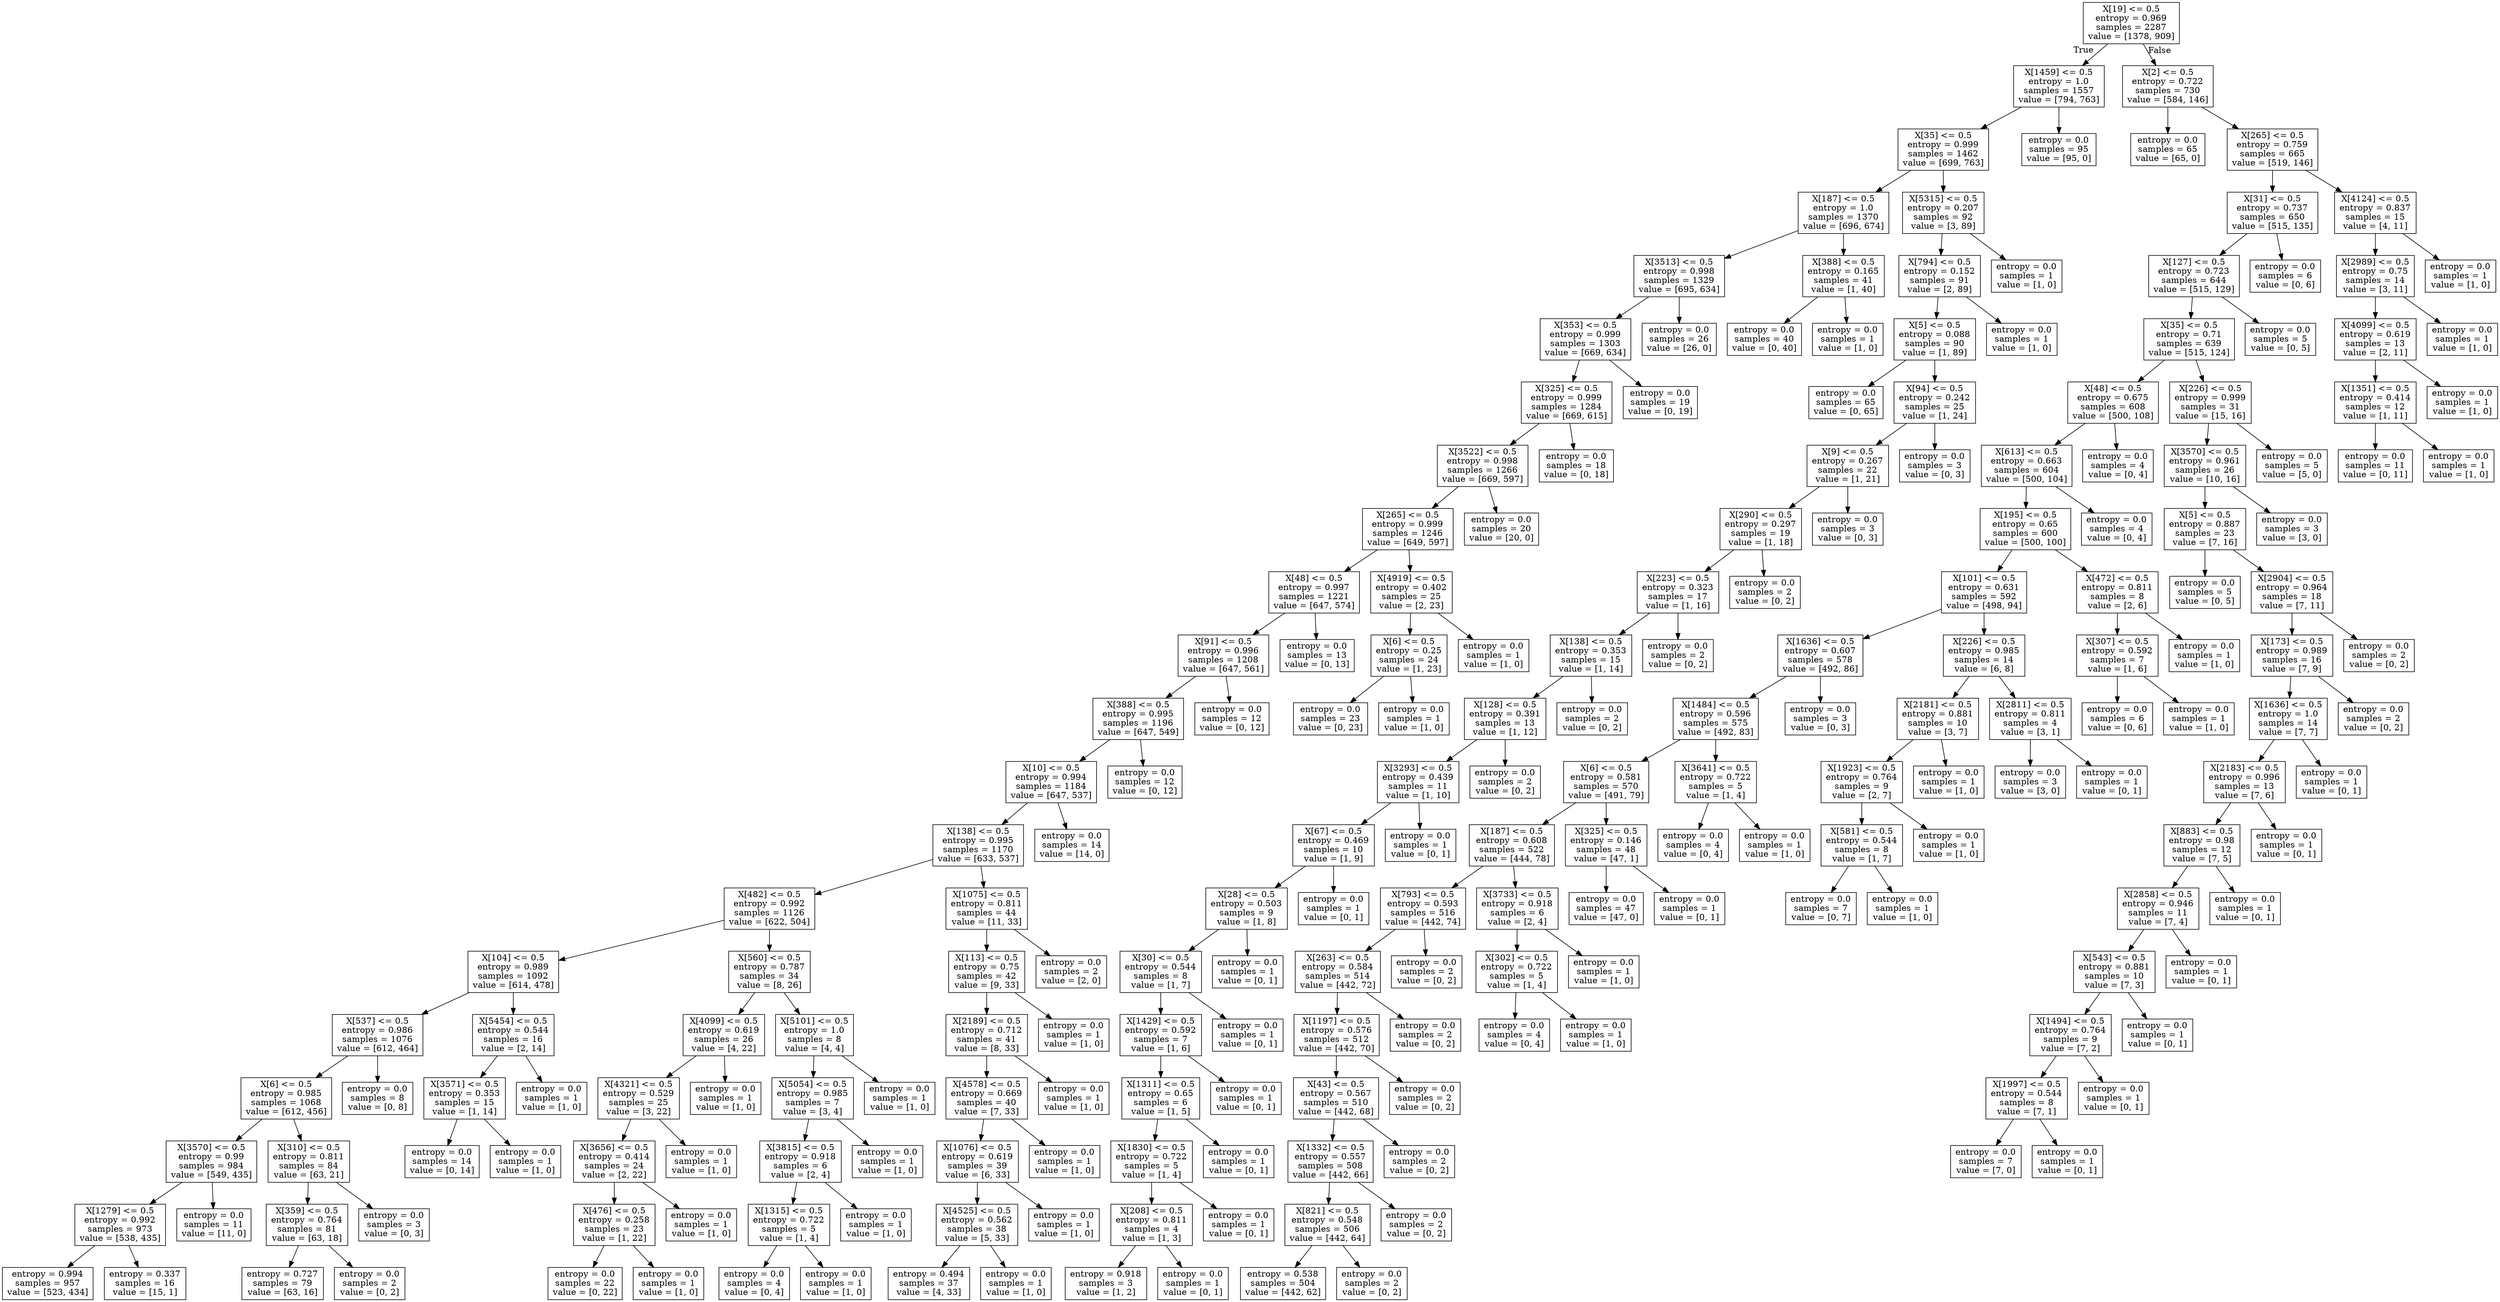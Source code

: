 digraph Tree {
node [shape=box] ;
0 [label="X[19] <= 0.5\nentropy = 0.969\nsamples = 2287\nvalue = [1378, 909]"] ;
1 [label="X[1459] <= 0.5\nentropy = 1.0\nsamples = 1557\nvalue = [794, 763]"] ;
0 -> 1 [labeldistance=2.5, labelangle=45, headlabel="True"] ;
2 [label="X[35] <= 0.5\nentropy = 0.999\nsamples = 1462\nvalue = [699, 763]"] ;
1 -> 2 ;
3 [label="X[187] <= 0.5\nentropy = 1.0\nsamples = 1370\nvalue = [696, 674]"] ;
2 -> 3 ;
4 [label="X[3513] <= 0.5\nentropy = 0.998\nsamples = 1329\nvalue = [695, 634]"] ;
3 -> 4 ;
5 [label="X[353] <= 0.5\nentropy = 0.999\nsamples = 1303\nvalue = [669, 634]"] ;
4 -> 5 ;
6 [label="X[325] <= 0.5\nentropy = 0.999\nsamples = 1284\nvalue = [669, 615]"] ;
5 -> 6 ;
7 [label="X[3522] <= 0.5\nentropy = 0.998\nsamples = 1266\nvalue = [669, 597]"] ;
6 -> 7 ;
8 [label="X[265] <= 0.5\nentropy = 0.999\nsamples = 1246\nvalue = [649, 597]"] ;
7 -> 8 ;
9 [label="X[48] <= 0.5\nentropy = 0.997\nsamples = 1221\nvalue = [647, 574]"] ;
8 -> 9 ;
10 [label="X[91] <= 0.5\nentropy = 0.996\nsamples = 1208\nvalue = [647, 561]"] ;
9 -> 10 ;
11 [label="X[388] <= 0.5\nentropy = 0.995\nsamples = 1196\nvalue = [647, 549]"] ;
10 -> 11 ;
12 [label="X[10] <= 0.5\nentropy = 0.994\nsamples = 1184\nvalue = [647, 537]"] ;
11 -> 12 ;
13 [label="X[138] <= 0.5\nentropy = 0.995\nsamples = 1170\nvalue = [633, 537]"] ;
12 -> 13 ;
14 [label="X[482] <= 0.5\nentropy = 0.992\nsamples = 1126\nvalue = [622, 504]"] ;
13 -> 14 ;
15 [label="X[104] <= 0.5\nentropy = 0.989\nsamples = 1092\nvalue = [614, 478]"] ;
14 -> 15 ;
16 [label="X[537] <= 0.5\nentropy = 0.986\nsamples = 1076\nvalue = [612, 464]"] ;
15 -> 16 ;
17 [label="X[6] <= 0.5\nentropy = 0.985\nsamples = 1068\nvalue = [612, 456]"] ;
16 -> 17 ;
18 [label="X[3570] <= 0.5\nentropy = 0.99\nsamples = 984\nvalue = [549, 435]"] ;
17 -> 18 ;
19 [label="X[1279] <= 0.5\nentropy = 0.992\nsamples = 973\nvalue = [538, 435]"] ;
18 -> 19 ;
20 [label="entropy = 0.994\nsamples = 957\nvalue = [523, 434]"] ;
19 -> 20 ;
21 [label="entropy = 0.337\nsamples = 16\nvalue = [15, 1]"] ;
19 -> 21 ;
22 [label="entropy = 0.0\nsamples = 11\nvalue = [11, 0]"] ;
18 -> 22 ;
23 [label="X[310] <= 0.5\nentropy = 0.811\nsamples = 84\nvalue = [63, 21]"] ;
17 -> 23 ;
24 [label="X[359] <= 0.5\nentropy = 0.764\nsamples = 81\nvalue = [63, 18]"] ;
23 -> 24 ;
25 [label="entropy = 0.727\nsamples = 79\nvalue = [63, 16]"] ;
24 -> 25 ;
26 [label="entropy = 0.0\nsamples = 2\nvalue = [0, 2]"] ;
24 -> 26 ;
27 [label="entropy = 0.0\nsamples = 3\nvalue = [0, 3]"] ;
23 -> 27 ;
28 [label="entropy = 0.0\nsamples = 8\nvalue = [0, 8]"] ;
16 -> 28 ;
29 [label="X[5454] <= 0.5\nentropy = 0.544\nsamples = 16\nvalue = [2, 14]"] ;
15 -> 29 ;
30 [label="X[3571] <= 0.5\nentropy = 0.353\nsamples = 15\nvalue = [1, 14]"] ;
29 -> 30 ;
31 [label="entropy = 0.0\nsamples = 14\nvalue = [0, 14]"] ;
30 -> 31 ;
32 [label="entropy = 0.0\nsamples = 1\nvalue = [1, 0]"] ;
30 -> 32 ;
33 [label="entropy = 0.0\nsamples = 1\nvalue = [1, 0]"] ;
29 -> 33 ;
34 [label="X[560] <= 0.5\nentropy = 0.787\nsamples = 34\nvalue = [8, 26]"] ;
14 -> 34 ;
35 [label="X[4099] <= 0.5\nentropy = 0.619\nsamples = 26\nvalue = [4, 22]"] ;
34 -> 35 ;
36 [label="X[4321] <= 0.5\nentropy = 0.529\nsamples = 25\nvalue = [3, 22]"] ;
35 -> 36 ;
37 [label="X[3656] <= 0.5\nentropy = 0.414\nsamples = 24\nvalue = [2, 22]"] ;
36 -> 37 ;
38 [label="X[476] <= 0.5\nentropy = 0.258\nsamples = 23\nvalue = [1, 22]"] ;
37 -> 38 ;
39 [label="entropy = 0.0\nsamples = 22\nvalue = [0, 22]"] ;
38 -> 39 ;
40 [label="entropy = 0.0\nsamples = 1\nvalue = [1, 0]"] ;
38 -> 40 ;
41 [label="entropy = 0.0\nsamples = 1\nvalue = [1, 0]"] ;
37 -> 41 ;
42 [label="entropy = 0.0\nsamples = 1\nvalue = [1, 0]"] ;
36 -> 42 ;
43 [label="entropy = 0.0\nsamples = 1\nvalue = [1, 0]"] ;
35 -> 43 ;
44 [label="X[5101] <= 0.5\nentropy = 1.0\nsamples = 8\nvalue = [4, 4]"] ;
34 -> 44 ;
45 [label="X[5054] <= 0.5\nentropy = 0.985\nsamples = 7\nvalue = [3, 4]"] ;
44 -> 45 ;
46 [label="X[3815] <= 0.5\nentropy = 0.918\nsamples = 6\nvalue = [2, 4]"] ;
45 -> 46 ;
47 [label="X[1315] <= 0.5\nentropy = 0.722\nsamples = 5\nvalue = [1, 4]"] ;
46 -> 47 ;
48 [label="entropy = 0.0\nsamples = 4\nvalue = [0, 4]"] ;
47 -> 48 ;
49 [label="entropy = 0.0\nsamples = 1\nvalue = [1, 0]"] ;
47 -> 49 ;
50 [label="entropy = 0.0\nsamples = 1\nvalue = [1, 0]"] ;
46 -> 50 ;
51 [label="entropy = 0.0\nsamples = 1\nvalue = [1, 0]"] ;
45 -> 51 ;
52 [label="entropy = 0.0\nsamples = 1\nvalue = [1, 0]"] ;
44 -> 52 ;
53 [label="X[1075] <= 0.5\nentropy = 0.811\nsamples = 44\nvalue = [11, 33]"] ;
13 -> 53 ;
54 [label="X[113] <= 0.5\nentropy = 0.75\nsamples = 42\nvalue = [9, 33]"] ;
53 -> 54 ;
55 [label="X[2189] <= 0.5\nentropy = 0.712\nsamples = 41\nvalue = [8, 33]"] ;
54 -> 55 ;
56 [label="X[4578] <= 0.5\nentropy = 0.669\nsamples = 40\nvalue = [7, 33]"] ;
55 -> 56 ;
57 [label="X[1076] <= 0.5\nentropy = 0.619\nsamples = 39\nvalue = [6, 33]"] ;
56 -> 57 ;
58 [label="X[4525] <= 0.5\nentropy = 0.562\nsamples = 38\nvalue = [5, 33]"] ;
57 -> 58 ;
59 [label="entropy = 0.494\nsamples = 37\nvalue = [4, 33]"] ;
58 -> 59 ;
60 [label="entropy = 0.0\nsamples = 1\nvalue = [1, 0]"] ;
58 -> 60 ;
61 [label="entropy = 0.0\nsamples = 1\nvalue = [1, 0]"] ;
57 -> 61 ;
62 [label="entropy = 0.0\nsamples = 1\nvalue = [1, 0]"] ;
56 -> 62 ;
63 [label="entropy = 0.0\nsamples = 1\nvalue = [1, 0]"] ;
55 -> 63 ;
64 [label="entropy = 0.0\nsamples = 1\nvalue = [1, 0]"] ;
54 -> 64 ;
65 [label="entropy = 0.0\nsamples = 2\nvalue = [2, 0]"] ;
53 -> 65 ;
66 [label="entropy = 0.0\nsamples = 14\nvalue = [14, 0]"] ;
12 -> 66 ;
67 [label="entropy = 0.0\nsamples = 12\nvalue = [0, 12]"] ;
11 -> 67 ;
68 [label="entropy = 0.0\nsamples = 12\nvalue = [0, 12]"] ;
10 -> 68 ;
69 [label="entropy = 0.0\nsamples = 13\nvalue = [0, 13]"] ;
9 -> 69 ;
70 [label="X[4919] <= 0.5\nentropy = 0.402\nsamples = 25\nvalue = [2, 23]"] ;
8 -> 70 ;
71 [label="X[6] <= 0.5\nentropy = 0.25\nsamples = 24\nvalue = [1, 23]"] ;
70 -> 71 ;
72 [label="entropy = 0.0\nsamples = 23\nvalue = [0, 23]"] ;
71 -> 72 ;
73 [label="entropy = 0.0\nsamples = 1\nvalue = [1, 0]"] ;
71 -> 73 ;
74 [label="entropy = 0.0\nsamples = 1\nvalue = [1, 0]"] ;
70 -> 74 ;
75 [label="entropy = 0.0\nsamples = 20\nvalue = [20, 0]"] ;
7 -> 75 ;
76 [label="entropy = 0.0\nsamples = 18\nvalue = [0, 18]"] ;
6 -> 76 ;
77 [label="entropy = 0.0\nsamples = 19\nvalue = [0, 19]"] ;
5 -> 77 ;
78 [label="entropy = 0.0\nsamples = 26\nvalue = [26, 0]"] ;
4 -> 78 ;
79 [label="X[388] <= 0.5\nentropy = 0.165\nsamples = 41\nvalue = [1, 40]"] ;
3 -> 79 ;
80 [label="entropy = 0.0\nsamples = 40\nvalue = [0, 40]"] ;
79 -> 80 ;
81 [label="entropy = 0.0\nsamples = 1\nvalue = [1, 0]"] ;
79 -> 81 ;
82 [label="X[5315] <= 0.5\nentropy = 0.207\nsamples = 92\nvalue = [3, 89]"] ;
2 -> 82 ;
83 [label="X[794] <= 0.5\nentropy = 0.152\nsamples = 91\nvalue = [2, 89]"] ;
82 -> 83 ;
84 [label="X[5] <= 0.5\nentropy = 0.088\nsamples = 90\nvalue = [1, 89]"] ;
83 -> 84 ;
85 [label="entropy = 0.0\nsamples = 65\nvalue = [0, 65]"] ;
84 -> 85 ;
86 [label="X[94] <= 0.5\nentropy = 0.242\nsamples = 25\nvalue = [1, 24]"] ;
84 -> 86 ;
87 [label="X[9] <= 0.5\nentropy = 0.267\nsamples = 22\nvalue = [1, 21]"] ;
86 -> 87 ;
88 [label="X[290] <= 0.5\nentropy = 0.297\nsamples = 19\nvalue = [1, 18]"] ;
87 -> 88 ;
89 [label="X[223] <= 0.5\nentropy = 0.323\nsamples = 17\nvalue = [1, 16]"] ;
88 -> 89 ;
90 [label="X[138] <= 0.5\nentropy = 0.353\nsamples = 15\nvalue = [1, 14]"] ;
89 -> 90 ;
91 [label="X[128] <= 0.5\nentropy = 0.391\nsamples = 13\nvalue = [1, 12]"] ;
90 -> 91 ;
92 [label="X[3293] <= 0.5\nentropy = 0.439\nsamples = 11\nvalue = [1, 10]"] ;
91 -> 92 ;
93 [label="X[67] <= 0.5\nentropy = 0.469\nsamples = 10\nvalue = [1, 9]"] ;
92 -> 93 ;
94 [label="X[28] <= 0.5\nentropy = 0.503\nsamples = 9\nvalue = [1, 8]"] ;
93 -> 94 ;
95 [label="X[30] <= 0.5\nentropy = 0.544\nsamples = 8\nvalue = [1, 7]"] ;
94 -> 95 ;
96 [label="X[1429] <= 0.5\nentropy = 0.592\nsamples = 7\nvalue = [1, 6]"] ;
95 -> 96 ;
97 [label="X[1311] <= 0.5\nentropy = 0.65\nsamples = 6\nvalue = [1, 5]"] ;
96 -> 97 ;
98 [label="X[1830] <= 0.5\nentropy = 0.722\nsamples = 5\nvalue = [1, 4]"] ;
97 -> 98 ;
99 [label="X[208] <= 0.5\nentropy = 0.811\nsamples = 4\nvalue = [1, 3]"] ;
98 -> 99 ;
100 [label="entropy = 0.918\nsamples = 3\nvalue = [1, 2]"] ;
99 -> 100 ;
101 [label="entropy = 0.0\nsamples = 1\nvalue = [0, 1]"] ;
99 -> 101 ;
102 [label="entropy = 0.0\nsamples = 1\nvalue = [0, 1]"] ;
98 -> 102 ;
103 [label="entropy = 0.0\nsamples = 1\nvalue = [0, 1]"] ;
97 -> 103 ;
104 [label="entropy = 0.0\nsamples = 1\nvalue = [0, 1]"] ;
96 -> 104 ;
105 [label="entropy = 0.0\nsamples = 1\nvalue = [0, 1]"] ;
95 -> 105 ;
106 [label="entropy = 0.0\nsamples = 1\nvalue = [0, 1]"] ;
94 -> 106 ;
107 [label="entropy = 0.0\nsamples = 1\nvalue = [0, 1]"] ;
93 -> 107 ;
108 [label="entropy = 0.0\nsamples = 1\nvalue = [0, 1]"] ;
92 -> 108 ;
109 [label="entropy = 0.0\nsamples = 2\nvalue = [0, 2]"] ;
91 -> 109 ;
110 [label="entropy = 0.0\nsamples = 2\nvalue = [0, 2]"] ;
90 -> 110 ;
111 [label="entropy = 0.0\nsamples = 2\nvalue = [0, 2]"] ;
89 -> 111 ;
112 [label="entropy = 0.0\nsamples = 2\nvalue = [0, 2]"] ;
88 -> 112 ;
113 [label="entropy = 0.0\nsamples = 3\nvalue = [0, 3]"] ;
87 -> 113 ;
114 [label="entropy = 0.0\nsamples = 3\nvalue = [0, 3]"] ;
86 -> 114 ;
115 [label="entropy = 0.0\nsamples = 1\nvalue = [1, 0]"] ;
83 -> 115 ;
116 [label="entropy = 0.0\nsamples = 1\nvalue = [1, 0]"] ;
82 -> 116 ;
117 [label="entropy = 0.0\nsamples = 95\nvalue = [95, 0]"] ;
1 -> 117 ;
118 [label="X[2] <= 0.5\nentropy = 0.722\nsamples = 730\nvalue = [584, 146]"] ;
0 -> 118 [labeldistance=2.5, labelangle=-45, headlabel="False"] ;
119 [label="entropy = 0.0\nsamples = 65\nvalue = [65, 0]"] ;
118 -> 119 ;
120 [label="X[265] <= 0.5\nentropy = 0.759\nsamples = 665\nvalue = [519, 146]"] ;
118 -> 120 ;
121 [label="X[31] <= 0.5\nentropy = 0.737\nsamples = 650\nvalue = [515, 135]"] ;
120 -> 121 ;
122 [label="X[127] <= 0.5\nentropy = 0.723\nsamples = 644\nvalue = [515, 129]"] ;
121 -> 122 ;
123 [label="X[35] <= 0.5\nentropy = 0.71\nsamples = 639\nvalue = [515, 124]"] ;
122 -> 123 ;
124 [label="X[48] <= 0.5\nentropy = 0.675\nsamples = 608\nvalue = [500, 108]"] ;
123 -> 124 ;
125 [label="X[613] <= 0.5\nentropy = 0.663\nsamples = 604\nvalue = [500, 104]"] ;
124 -> 125 ;
126 [label="X[195] <= 0.5\nentropy = 0.65\nsamples = 600\nvalue = [500, 100]"] ;
125 -> 126 ;
127 [label="X[101] <= 0.5\nentropy = 0.631\nsamples = 592\nvalue = [498, 94]"] ;
126 -> 127 ;
128 [label="X[1636] <= 0.5\nentropy = 0.607\nsamples = 578\nvalue = [492, 86]"] ;
127 -> 128 ;
129 [label="X[1484] <= 0.5\nentropy = 0.596\nsamples = 575\nvalue = [492, 83]"] ;
128 -> 129 ;
130 [label="X[6] <= 0.5\nentropy = 0.581\nsamples = 570\nvalue = [491, 79]"] ;
129 -> 130 ;
131 [label="X[187] <= 0.5\nentropy = 0.608\nsamples = 522\nvalue = [444, 78]"] ;
130 -> 131 ;
132 [label="X[793] <= 0.5\nentropy = 0.593\nsamples = 516\nvalue = [442, 74]"] ;
131 -> 132 ;
133 [label="X[263] <= 0.5\nentropy = 0.584\nsamples = 514\nvalue = [442, 72]"] ;
132 -> 133 ;
134 [label="X[1197] <= 0.5\nentropy = 0.576\nsamples = 512\nvalue = [442, 70]"] ;
133 -> 134 ;
135 [label="X[43] <= 0.5\nentropy = 0.567\nsamples = 510\nvalue = [442, 68]"] ;
134 -> 135 ;
136 [label="X[1332] <= 0.5\nentropy = 0.557\nsamples = 508\nvalue = [442, 66]"] ;
135 -> 136 ;
137 [label="X[821] <= 0.5\nentropy = 0.548\nsamples = 506\nvalue = [442, 64]"] ;
136 -> 137 ;
138 [label="entropy = 0.538\nsamples = 504\nvalue = [442, 62]"] ;
137 -> 138 ;
139 [label="entropy = 0.0\nsamples = 2\nvalue = [0, 2]"] ;
137 -> 139 ;
140 [label="entropy = 0.0\nsamples = 2\nvalue = [0, 2]"] ;
136 -> 140 ;
141 [label="entropy = 0.0\nsamples = 2\nvalue = [0, 2]"] ;
135 -> 141 ;
142 [label="entropy = 0.0\nsamples = 2\nvalue = [0, 2]"] ;
134 -> 142 ;
143 [label="entropy = 0.0\nsamples = 2\nvalue = [0, 2]"] ;
133 -> 143 ;
144 [label="entropy = 0.0\nsamples = 2\nvalue = [0, 2]"] ;
132 -> 144 ;
145 [label="X[3733] <= 0.5\nentropy = 0.918\nsamples = 6\nvalue = [2, 4]"] ;
131 -> 145 ;
146 [label="X[302] <= 0.5\nentropy = 0.722\nsamples = 5\nvalue = [1, 4]"] ;
145 -> 146 ;
147 [label="entropy = 0.0\nsamples = 4\nvalue = [0, 4]"] ;
146 -> 147 ;
148 [label="entropy = 0.0\nsamples = 1\nvalue = [1, 0]"] ;
146 -> 148 ;
149 [label="entropy = 0.0\nsamples = 1\nvalue = [1, 0]"] ;
145 -> 149 ;
150 [label="X[325] <= 0.5\nentropy = 0.146\nsamples = 48\nvalue = [47, 1]"] ;
130 -> 150 ;
151 [label="entropy = 0.0\nsamples = 47\nvalue = [47, 0]"] ;
150 -> 151 ;
152 [label="entropy = 0.0\nsamples = 1\nvalue = [0, 1]"] ;
150 -> 152 ;
153 [label="X[3641] <= 0.5\nentropy = 0.722\nsamples = 5\nvalue = [1, 4]"] ;
129 -> 153 ;
154 [label="entropy = 0.0\nsamples = 4\nvalue = [0, 4]"] ;
153 -> 154 ;
155 [label="entropy = 0.0\nsamples = 1\nvalue = [1, 0]"] ;
153 -> 155 ;
156 [label="entropy = 0.0\nsamples = 3\nvalue = [0, 3]"] ;
128 -> 156 ;
157 [label="X[226] <= 0.5\nentropy = 0.985\nsamples = 14\nvalue = [6, 8]"] ;
127 -> 157 ;
158 [label="X[2181] <= 0.5\nentropy = 0.881\nsamples = 10\nvalue = [3, 7]"] ;
157 -> 158 ;
159 [label="X[1923] <= 0.5\nentropy = 0.764\nsamples = 9\nvalue = [2, 7]"] ;
158 -> 159 ;
160 [label="X[581] <= 0.5\nentropy = 0.544\nsamples = 8\nvalue = [1, 7]"] ;
159 -> 160 ;
161 [label="entropy = 0.0\nsamples = 7\nvalue = [0, 7]"] ;
160 -> 161 ;
162 [label="entropy = 0.0\nsamples = 1\nvalue = [1, 0]"] ;
160 -> 162 ;
163 [label="entropy = 0.0\nsamples = 1\nvalue = [1, 0]"] ;
159 -> 163 ;
164 [label="entropy = 0.0\nsamples = 1\nvalue = [1, 0]"] ;
158 -> 164 ;
165 [label="X[2811] <= 0.5\nentropy = 0.811\nsamples = 4\nvalue = [3, 1]"] ;
157 -> 165 ;
166 [label="entropy = 0.0\nsamples = 3\nvalue = [3, 0]"] ;
165 -> 166 ;
167 [label="entropy = 0.0\nsamples = 1\nvalue = [0, 1]"] ;
165 -> 167 ;
168 [label="X[472] <= 0.5\nentropy = 0.811\nsamples = 8\nvalue = [2, 6]"] ;
126 -> 168 ;
169 [label="X[307] <= 0.5\nentropy = 0.592\nsamples = 7\nvalue = [1, 6]"] ;
168 -> 169 ;
170 [label="entropy = 0.0\nsamples = 6\nvalue = [0, 6]"] ;
169 -> 170 ;
171 [label="entropy = 0.0\nsamples = 1\nvalue = [1, 0]"] ;
169 -> 171 ;
172 [label="entropy = 0.0\nsamples = 1\nvalue = [1, 0]"] ;
168 -> 172 ;
173 [label="entropy = 0.0\nsamples = 4\nvalue = [0, 4]"] ;
125 -> 173 ;
174 [label="entropy = 0.0\nsamples = 4\nvalue = [0, 4]"] ;
124 -> 174 ;
175 [label="X[226] <= 0.5\nentropy = 0.999\nsamples = 31\nvalue = [15, 16]"] ;
123 -> 175 ;
176 [label="X[3570] <= 0.5\nentropy = 0.961\nsamples = 26\nvalue = [10, 16]"] ;
175 -> 176 ;
177 [label="X[5] <= 0.5\nentropy = 0.887\nsamples = 23\nvalue = [7, 16]"] ;
176 -> 177 ;
178 [label="entropy = 0.0\nsamples = 5\nvalue = [0, 5]"] ;
177 -> 178 ;
179 [label="X[2904] <= 0.5\nentropy = 0.964\nsamples = 18\nvalue = [7, 11]"] ;
177 -> 179 ;
180 [label="X[173] <= 0.5\nentropy = 0.989\nsamples = 16\nvalue = [7, 9]"] ;
179 -> 180 ;
181 [label="X[1636] <= 0.5\nentropy = 1.0\nsamples = 14\nvalue = [7, 7]"] ;
180 -> 181 ;
182 [label="X[2183] <= 0.5\nentropy = 0.996\nsamples = 13\nvalue = [7, 6]"] ;
181 -> 182 ;
183 [label="X[883] <= 0.5\nentropy = 0.98\nsamples = 12\nvalue = [7, 5]"] ;
182 -> 183 ;
184 [label="X[2858] <= 0.5\nentropy = 0.946\nsamples = 11\nvalue = [7, 4]"] ;
183 -> 184 ;
185 [label="X[543] <= 0.5\nentropy = 0.881\nsamples = 10\nvalue = [7, 3]"] ;
184 -> 185 ;
186 [label="X[1494] <= 0.5\nentropy = 0.764\nsamples = 9\nvalue = [7, 2]"] ;
185 -> 186 ;
187 [label="X[1997] <= 0.5\nentropy = 0.544\nsamples = 8\nvalue = [7, 1]"] ;
186 -> 187 ;
188 [label="entropy = 0.0\nsamples = 7\nvalue = [7, 0]"] ;
187 -> 188 ;
189 [label="entropy = 0.0\nsamples = 1\nvalue = [0, 1]"] ;
187 -> 189 ;
190 [label="entropy = 0.0\nsamples = 1\nvalue = [0, 1]"] ;
186 -> 190 ;
191 [label="entropy = 0.0\nsamples = 1\nvalue = [0, 1]"] ;
185 -> 191 ;
192 [label="entropy = 0.0\nsamples = 1\nvalue = [0, 1]"] ;
184 -> 192 ;
193 [label="entropy = 0.0\nsamples = 1\nvalue = [0, 1]"] ;
183 -> 193 ;
194 [label="entropy = 0.0\nsamples = 1\nvalue = [0, 1]"] ;
182 -> 194 ;
195 [label="entropy = 0.0\nsamples = 1\nvalue = [0, 1]"] ;
181 -> 195 ;
196 [label="entropy = 0.0\nsamples = 2\nvalue = [0, 2]"] ;
180 -> 196 ;
197 [label="entropy = 0.0\nsamples = 2\nvalue = [0, 2]"] ;
179 -> 197 ;
198 [label="entropy = 0.0\nsamples = 3\nvalue = [3, 0]"] ;
176 -> 198 ;
199 [label="entropy = 0.0\nsamples = 5\nvalue = [5, 0]"] ;
175 -> 199 ;
200 [label="entropy = 0.0\nsamples = 5\nvalue = [0, 5]"] ;
122 -> 200 ;
201 [label="entropy = 0.0\nsamples = 6\nvalue = [0, 6]"] ;
121 -> 201 ;
202 [label="X[4124] <= 0.5\nentropy = 0.837\nsamples = 15\nvalue = [4, 11]"] ;
120 -> 202 ;
203 [label="X[2989] <= 0.5\nentropy = 0.75\nsamples = 14\nvalue = [3, 11]"] ;
202 -> 203 ;
204 [label="X[4099] <= 0.5\nentropy = 0.619\nsamples = 13\nvalue = [2, 11]"] ;
203 -> 204 ;
205 [label="X[1351] <= 0.5\nentropy = 0.414\nsamples = 12\nvalue = [1, 11]"] ;
204 -> 205 ;
206 [label="entropy = 0.0\nsamples = 11\nvalue = [0, 11]"] ;
205 -> 206 ;
207 [label="entropy = 0.0\nsamples = 1\nvalue = [1, 0]"] ;
205 -> 207 ;
208 [label="entropy = 0.0\nsamples = 1\nvalue = [1, 0]"] ;
204 -> 208 ;
209 [label="entropy = 0.0\nsamples = 1\nvalue = [1, 0]"] ;
203 -> 209 ;
210 [label="entropy = 0.0\nsamples = 1\nvalue = [1, 0]"] ;
202 -> 210 ;
}